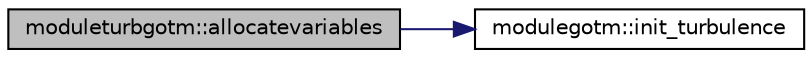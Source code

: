 digraph "moduleturbgotm::allocatevariables"
{
 // LATEX_PDF_SIZE
  edge [fontname="Helvetica",fontsize="10",labelfontname="Helvetica",labelfontsize="10"];
  node [fontname="Helvetica",fontsize="10",shape=record];
  rankdir="LR";
  Node1 [label="moduleturbgotm::allocatevariables",height=0.2,width=0.4,color="black", fillcolor="grey75", style="filled", fontcolor="black",tooltip=" "];
  Node1 -> Node2 [color="midnightblue",fontsize="10",style="solid",fontname="Helvetica"];
  Node2 [label="modulegotm::init_turbulence",height=0.2,width=0.4,color="black", fillcolor="white", style="filled",URL="$namespacemodulegotm.html#a2bcdea4da65e0575591794282ca6ba41",tooltip=" "];
}
